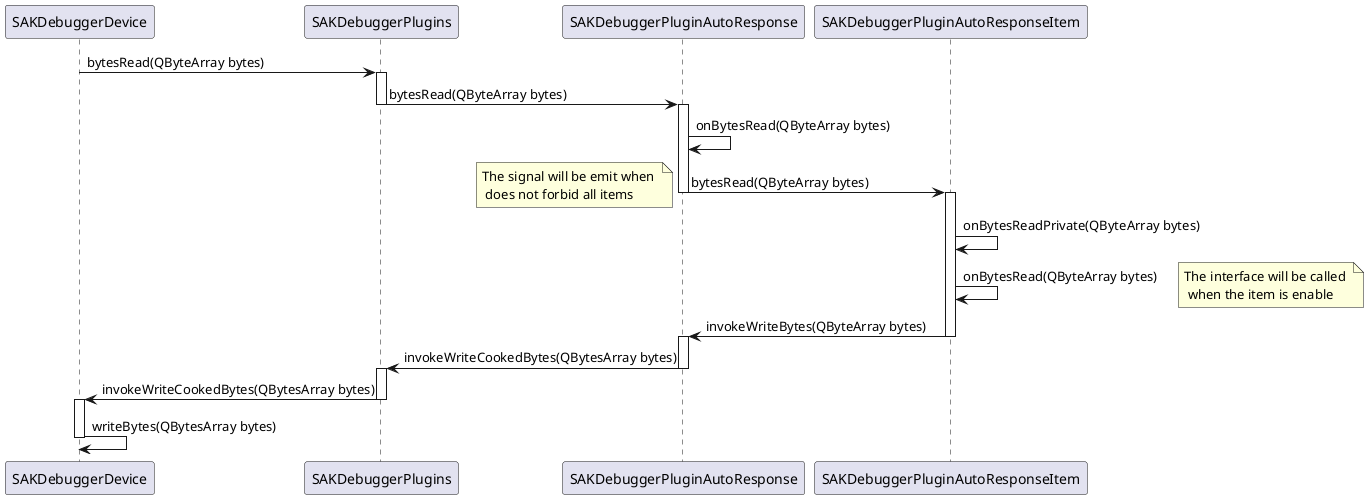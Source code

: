 @startuml SAKDebuggerPluginAutoResponseDataDriven
SAKDebuggerDevice->SAKDebuggerPlugins: bytesRead(QByteArray bytes)
activate SAKDebuggerPlugins
SAKDebuggerPlugins->SAKDebuggerPluginAutoResponse: bytesRead(QByteArray bytes)
deactivate
activate SAKDebuggerPluginAutoResponse
SAKDebuggerPluginAutoResponse->SAKDebuggerPluginAutoResponse: onBytesRead(QByteArray bytes)
SAKDebuggerPluginAutoResponse->SAKDebuggerPluginAutoResponseItem: bytesRead(QByteArray bytes)
note left: The signal will be emit when \n does not forbid all items
deactivate
activate SAKDebuggerPluginAutoResponseItem
SAKDebuggerPluginAutoResponseItem->SAKDebuggerPluginAutoResponseItem: onBytesReadPrivate(QByteArray bytes)
SAKDebuggerPluginAutoResponseItem->SAKDebuggerPluginAutoResponseItem:onBytesRead(QByteArray bytes)
note right: The interface will be called \n when the item is enable
SAKDebuggerPluginAutoResponseItem->SAKDebuggerPluginAutoResponse:invokeWriteBytes(QByteArray bytes)
deactivate
activate SAKDebuggerPluginAutoResponse
SAKDebuggerPluginAutoResponse->SAKDebuggerPlugins:invokeWriteCookedBytes(QBytesArray bytes)
deactivate
activate SAKDebuggerPlugins
SAKDebuggerPlugins->SAKDebuggerDevice:invokeWriteCookedBytes(QBytesArray bytes)
deactivate
activate SAKDebuggerDevice
SAKDebuggerDevice->SAKDebuggerDevice: writeBytes(QBytesArray bytes)
deactivate
@enduml